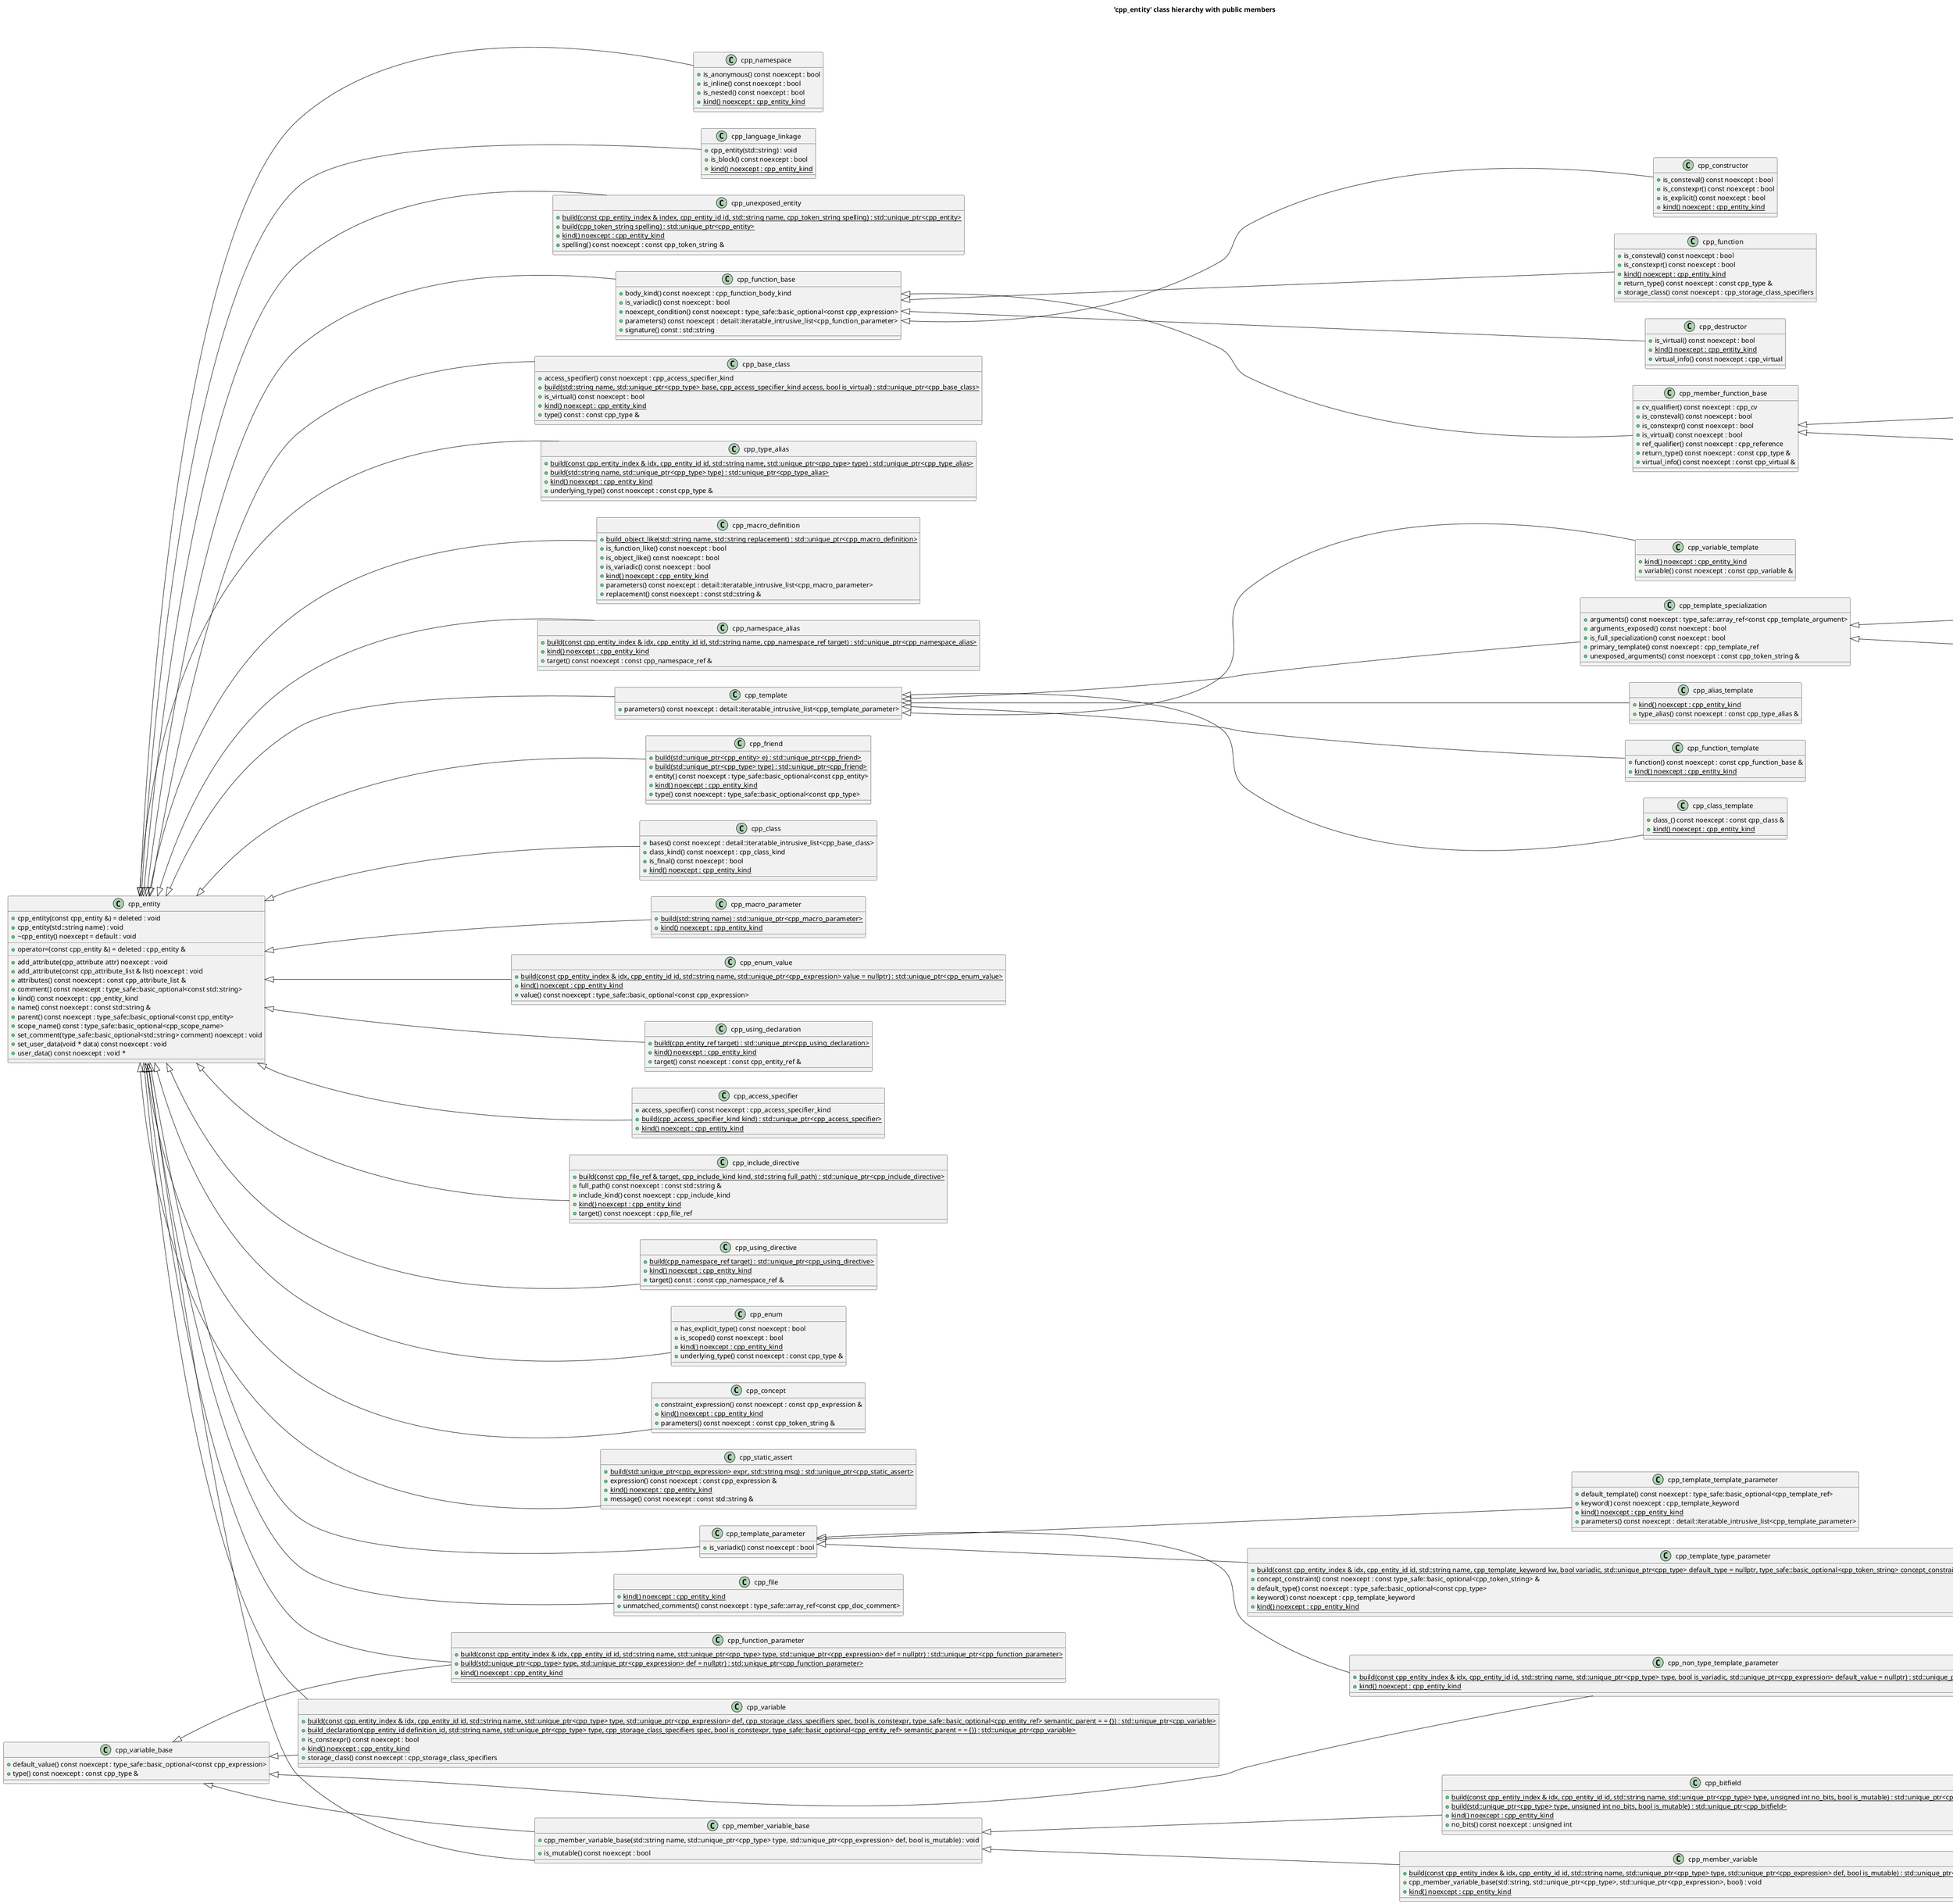 @startuml
title 'cpp_entity' class hierarchy with public members
left to right direction
class "cpp_template" as C_0000007122300671081288
class C_0000007122300671081288 [[https://github.com/foonathan/cppast/blob/f00df6675d87c6983033d270728c57a55cd3db22/include/cppast/cppast_fwd.hpp#L61{cpp_template}]] {
+parameters() const noexcept : detail::iteratable_intrusive_list<cpp_template_parameter> [[[https://github.com/foonathan/cppast/blob/f00df6675d87c6983033d270728c57a55cd3db22/include/cppast/cpp_template.hpp#L26{parameters}]]]
__
}
class "cpp_constructor" as C_0000093026110207222749
class C_0000093026110207222749 [[https://github.com/foonathan/cppast/blob/f00df6675d87c6983033d270728c57a55cd3db22/include/cppast/cppast_fwd.hpp#L24{cpp_constructor}]] {
+is_consteval() const noexcept : bool [[[https://github.com/foonathan/cppast/blob/f00df6675d87c6983033d270728c57a55cd3db22/include/cppast/cpp_member_function.hpp#L275{is_consteval}]]]
+is_constexpr() const noexcept : bool [[[https://github.com/foonathan/cppast/blob/f00df6675d87c6983033d270728c57a55cd3db22/include/cppast/cpp_member_function.hpp#L269{is_constexpr}]]]
+is_explicit() const noexcept : bool [[[https://github.com/foonathan/cppast/blob/f00df6675d87c6983033d270728c57a55cd3db22/include/cppast/cpp_member_function.hpp#L263{is_explicit}]]]
{static} +kind() noexcept : cpp_entity_kind [[[https://github.com/foonathan/cppast/blob/f00df6675d87c6983033d270728c57a55cd3db22/include/cppast/cpp_member_function.hpp#L235{kind}]]]
__
}
class "cpp_variable_base" as C_0000184600132526931259
class C_0000184600132526931259 [[https://github.com/foonathan/cppast/blob/f00df6675d87c6983033d270728c57a55cd3db22/include/cppast/cppast_fwd.hpp#L79{cpp_variable_base}]] {
+default_value() const noexcept : type_safe::basic_optional<const cpp_expression> [[[https://github.com/foonathan/cppast/blob/f00df6675d87c6983033d270728c57a55cd3db22/include/cppast/cpp_variable_base.hpp#L26{default_value}]]]
+type() const noexcept : const cpp_type & [[[https://github.com/foonathan/cppast/blob/f00df6675d87c6983033d270728c57a55cd3db22/include/cppast/cpp_variable_base.hpp#L20{type}]]]
__
}
class "cpp_member_function" as C_0000204784596342006018
class C_0000204784596342006018 [[https://github.com/foonathan/cppast/blob/f00df6675d87c6983033d270728c57a55cd3db22/include/cppast/cppast_fwd.hpp#L50{cpp_member_function}]] {
{static} +kind() noexcept : cpp_entity_kind [[[https://github.com/foonathan/cppast/blob/f00df6675d87c6983033d270728c57a55cd3db22/include/cppast/cpp_member_function.hpp#L172{kind}]]]
__
}
class "cpp_friend" as C_0000303046364398051951
class C_0000303046364398051951 [[https://github.com/foonathan/cppast/blob/f00df6675d87c6983033d270728c57a55cd3db22/include/cppast/cppast_fwd.hpp#L38{cpp_friend}]] {
{static} +build(std::unique_ptr<cpp_entity> e) : std::unique_ptr<cpp_friend> [[[https://github.com/foonathan/cppast/blob/f00df6675d87c6983033d270728c57a55cd3db22/include/cppast/cpp_friend.hpp#L27{build}]]]
{static} +build(std::unique_ptr<cpp_type> type) : std::unique_ptr<cpp_friend> [[[https://github.com/foonathan/cppast/blob/f00df6675d87c6983033d270728c57a55cd3db22/include/cppast/cpp_friend.hpp#L34{build}]]]
+entity() const noexcept : type_safe::basic_optional<const cpp_entity> [[[https://github.com/foonathan/cppast/blob/f00df6675d87c6983033d270728c57a55cd3db22/include/cppast/cpp_friend.hpp#L40{entity}]]]
{static} +kind() noexcept : cpp_entity_kind [[[https://github.com/foonathan/cppast/blob/f00df6675d87c6983033d270728c57a55cd3db22/include/cppast/cpp_friend.hpp#L22{kind}]]]
+type() const noexcept : type_safe::basic_optional<const cpp_type> [[[https://github.com/foonathan/cppast/blob/f00df6675d87c6983033d270728c57a55cd3db22/include/cppast/cpp_friend.hpp#L48{type}]]]
__
}
class "cpp_class_template" as C_0000354944277741654522
class C_0000354944277741654522 [[https://github.com/foonathan/cppast/blob/f00df6675d87c6983033d270728c57a55cd3db22/include/cppast/cppast_fwd.hpp#L21{cpp_class_template}]] {
+class_() const noexcept : const cpp_class & [[[https://github.com/foonathan/cppast/blob/f00df6675d87c6983033d270728c57a55cd3db22/include/cppast/cpp_class_template.hpp#L26{class_}]]]
{static} +kind() noexcept : cpp_entity_kind [[[https://github.com/foonathan/cppast/blob/f00df6675d87c6983033d270728c57a55cd3db22/include/cppast/cpp_class_template.hpp#L16{kind}]]]
__
}
class "cpp_class" as C_0000405957729531335243
class C_0000405957729531335243 [[https://github.com/foonathan/cppast/blob/f00df6675d87c6983033d270728c57a55cd3db22/include/cppast/cppast_fwd.hpp#L20{cpp_class}]] {
+bases() const noexcept : detail::iteratable_intrusive_list<cpp_base_class> [[[https://github.com/foonathan/cppast/blob/f00df6675d87c6983033d270728c57a55cd3db22/include/cppast/cpp_class.hpp#L210{bases}]]]
+class_kind() const noexcept : cpp_class_kind [[[https://github.com/foonathan/cppast/blob/f00df6675d87c6983033d270728c57a55cd3db22/include/cppast/cpp_class.hpp#L198{class_kind}]]]
+is_final() const noexcept : bool [[[https://github.com/foonathan/cppast/blob/f00df6675d87c6983033d270728c57a55cd3db22/include/cppast/cpp_class.hpp#L204{is_final}]]]
{static} +kind() noexcept : cpp_entity_kind [[[https://github.com/foonathan/cppast/blob/f00df6675d87c6983033d270728c57a55cd3db22/include/cppast/cpp_class.hpp#L123{kind}]]]
__
}
class "cpp_macro_parameter" as C_0000481403470717148125
class C_0000481403470717148125 [[https://github.com/foonathan/cppast/blob/f00df6675d87c6983033d270728c57a55cd3db22/include/cppast/cppast_fwd.hpp#L49{cpp_macro_parameter}]] {
{static} +build(std::string name) : std::unique_ptr<cpp_macro_parameter> [[[https://github.com/foonathan/cppast/blob/f00df6675d87c6983033d270728c57a55cd3db22/include/cppast/cpp_preprocessor.hpp#L23{build}]]]
{static} +kind() noexcept : cpp_entity_kind [[[https://github.com/foonathan/cppast/blob/f00df6675d87c6983033d270728c57a55cd3db22/include/cppast/cpp_preprocessor.hpp#L18{kind}]]]
__
}
class "cpp_variable_template" as C_0000528839971184410995
class C_0000528839971184410995 [[https://github.com/foonathan/cppast/blob/f00df6675d87c6983033d270728c57a55cd3db22/include/cppast/cppast_fwd.hpp#L80{cpp_variable_template}]] {
{static} +kind() noexcept : cpp_entity_kind [[[https://github.com/foonathan/cppast/blob/f00df6675d87c6983033d270728c57a55cd3db22/include/cppast/cpp_variable_template.hpp#L16{kind}]]]
+variable() const noexcept : const cpp_variable & [[[https://github.com/foonathan/cppast/blob/f00df6675d87c6983033d270728c57a55cd3db22/include/cppast/cpp_variable_template.hpp#L26{variable}]]]
__
}
class "cpp_template_specialization" as C_0000529201356065019777
class C_0000529201356065019777 [[https://github.com/foonathan/cppast/blob/f00df6675d87c6983033d270728c57a55cd3db22/include/cppast/cppast_fwd.hpp#L66{cpp_template_specialization}]] {
+arguments() const noexcept : type_safe::array_ref<const cpp_template_argument> [[[https://github.com/foonathan/cppast/blob/f00df6675d87c6983033d270728c57a55cd3db22/include/cppast/cpp_template.hpp#L196{arguments}]]]
+arguments_exposed() const noexcept : bool [[[https://github.com/foonathan/cppast/blob/f00df6675d87c6983033d270728c57a55cd3db22/include/cppast/cpp_template.hpp#L187{arguments_exposed}]]]
+is_full_specialization() const noexcept : bool [[[https://github.com/foonathan/cppast/blob/f00df6675d87c6983033d270728c57a55cd3db22/include/cppast/cpp_template.hpp#L212{is_full_specialization}]]]
+primary_template() const noexcept : cpp_template_ref [[[https://github.com/foonathan/cppast/blob/f00df6675d87c6983033d270728c57a55cd3db22/include/cppast/cpp_template.hpp#L181{primary_template}]]]
+unexposed_arguments() const noexcept : const cpp_token_string & [[[https://github.com/foonathan/cppast/blob/f00df6675d87c6983033d270728c57a55cd3db22/include/cppast/cpp_template.hpp#L206{unexposed_arguments}]]]
__
}
class "cpp_enum_value" as C_0000569714057132864504
class C_0000569714057132864504 [[https://github.com/foonathan/cppast/blob/f00df6675d87c6983033d270728c57a55cd3db22/include/cppast/cppast_fwd.hpp#L34{cpp_enum_value}]] {
{static} +build(const cpp_entity_index & idx, cpp_entity_id id, std::string name, std::unique_ptr<cpp_expression> value = nullptr) : std::unique_ptr<cpp_enum_value> [[[https://github.com/foonathan/cppast/blob/f00df6675d87c6983033d270728c57a55cd3db22/include/cppast/cpp_enum.hpp#L28{build}]]]
{static} +kind() noexcept : cpp_entity_kind [[[https://github.com/foonathan/cppast/blob/f00df6675d87c6983033d270728c57a55cd3db22/include/cppast/cpp_enum.hpp#L24{kind}]]]
+value() const noexcept : type_safe::basic_optional<const cpp_expression> [[[https://github.com/foonathan/cppast/blob/f00df6675d87c6983033d270728c57a55cd3db22/include/cppast/cpp_enum.hpp#L34{value}]]]
__
}
class "cpp_using_declaration" as C_0000609158070514656735
class C_0000609158070514656735 [[https://github.com/foonathan/cppast/blob/f00df6675d87c6983033d270728c57a55cd3db22/include/cppast/cppast_fwd.hpp#L76{cpp_using_declaration}]] {
{static} +build(cpp_entity_ref target) : std::unique_ptr<cpp_using_declaration> [[[https://github.com/foonathan/cppast/blob/f00df6675d87c6983033d270728c57a55cd3db22/include/cppast/cpp_namespace.hpp#L172{build}]]]
{static} +kind() noexcept : cpp_entity_kind [[[https://github.com/foonathan/cppast/blob/f00df6675d87c6983033d270728c57a55cd3db22/include/cppast/cpp_namespace.hpp#L167{kind}]]]
+target() const noexcept : const cpp_entity_ref & [[[https://github.com/foonathan/cppast/blob/f00df6675d87c6983033d270728c57a55cd3db22/include/cppast/cpp_namespace.hpp#L179{target}]]]
__
}
class "cpp_access_specifier" as C_0000706843607037461153
class C_0000706843607037461153 [[https://github.com/foonathan/cppast/blob/f00df6675d87c6983033d270728c57a55cd3db22/include/cppast/cppast_fwd.hpp#L12{cpp_access_specifier}]] {
+access_specifier() const noexcept : cpp_access_specifier_kind [[[https://github.com/foonathan/cppast/blob/f00df6675d87c6983033d270728c57a55cd3db22/include/cppast/cpp_class.hpp#L51{access_specifier}]]]
{static} +build(cpp_access_specifier_kind kind) : std::unique_ptr<cpp_access_specifier> [[[https://github.com/foonathan/cppast/blob/f00df6675d87c6983033d270728c57a55cd3db22/include/cppast/cpp_class.hpp#L45{build}]]]
{static} +kind() noexcept : cpp_entity_kind [[[https://github.com/foonathan/cppast/blob/f00df6675d87c6983033d270728c57a55cd3db22/include/cppast/cpp_class.hpp#L40{kind}]]]
__
}
class "cpp_include_directive" as C_0000710886303767961620
class C_0000710886303767961620 [[https://github.com/foonathan/cppast/blob/f00df6675d87c6983033d270728c57a55cd3db22/include/cppast/cppast_fwd.hpp#L45{cpp_include_directive}]] {
{static} +build(const cpp_file_ref & target, cpp_include_kind kind, std::string full_path) : std::unique_ptr<cpp_include_directive> [[[https://github.com/foonathan/cppast/blob/f00df6675d87c6983033d270728c57a55cd3db22/include/cppast/cpp_preprocessor.hpp#L162{build}]]]
+full_path() const noexcept : const std::string & [[[https://github.com/foonathan/cppast/blob/f00df6675d87c6983033d270728c57a55cd3db22/include/cppast/cpp_preprocessor.hpp#L183{full_path}]]]
+include_kind() const noexcept : cpp_include_kind [[[https://github.com/foonathan/cppast/blob/f00df6675d87c6983033d270728c57a55cd3db22/include/cppast/cpp_preprocessor.hpp#L177{include_kind}]]]
{static} +kind() noexcept : cpp_entity_kind [[[https://github.com/foonathan/cppast/blob/f00df6675d87c6983033d270728c57a55cd3db22/include/cppast/cpp_preprocessor.hpp#L157{kind}]]]
+target() const noexcept : cpp_file_ref [[[https://github.com/foonathan/cppast/blob/f00df6675d87c6983033d270728c57a55cd3db22/include/cppast/cpp_preprocessor.hpp#L171{target}]]]
__
}
class "cpp_template_template_parameter" as C_0000753898560016921202
class C_0000753898560016921202 [[https://github.com/foonathan/cppast/blob/f00df6675d87c6983033d270728c57a55cd3db22/include/cppast/cppast_fwd.hpp#L67{cpp_template_template_parameter}]] {
+default_template() const noexcept : type_safe::basic_optional<cpp_template_ref> [[[https://github.com/foonathan/cppast/blob/f00df6675d87c6983033d270728c57a55cd3db22/include/cppast/cpp_template_parameter.hpp#L234{default_template}]]]
+keyword() const noexcept : cpp_template_keyword [[[https://github.com/foonathan/cppast/blob/f00df6675d87c6983033d270728c57a55cd3db22/include/cppast/cpp_template_parameter.hpp#L228{keyword}]]]
{static} +kind() noexcept : cpp_entity_kind [[[https://github.com/foonathan/cppast/blob/f00df6675d87c6983033d270728c57a55cd3db22/include/cppast/cpp_template_parameter.hpp#L176{kind}]]]
+parameters() const noexcept : detail::iteratable_intrusive_list<cpp_template_parameter> [[[https://github.com/foonathan/cppast/blob/f00df6675d87c6983033d270728c57a55cd3db22/include/cppast/cpp_template_parameter.hpp#L222{parameters}]]]
__
}
class "cpp_using_directive" as C_0000884493087412892762
class C_0000884493087412892762 [[https://github.com/foonathan/cppast/blob/f00df6675d87c6983033d270728c57a55cd3db22/include/cppast/cppast_fwd.hpp#L77{cpp_using_directive}]] {
{static} +build(cpp_namespace_ref target) : std::unique_ptr<cpp_using_directive> [[[https://github.com/foonathan/cppast/blob/f00df6675d87c6983033d270728c57a55cd3db22/include/cppast/cpp_namespace.hpp#L141{build}]]]
{static} +kind() noexcept : cpp_entity_kind [[[https://github.com/foonathan/cppast/blob/f00df6675d87c6983033d270728c57a55cd3db22/include/cppast/cpp_namespace.hpp#L136{kind}]]]
+target() const : const cpp_namespace_ref & [[[https://github.com/foonathan/cppast/blob/f00df6675d87c6983033d270728c57a55cd3db22/include/cppast/cpp_namespace.hpp#L147{target}]]]
__
}
class "cpp_enum" as C_0000914084519342392608
class C_0000914084519342392608 [[https://github.com/foonathan/cppast/blob/f00df6675d87c6983033d270728c57a55cd3db22/include/cppast/cppast_fwd.hpp#L33{cpp_enum}]] {
+has_explicit_type() const noexcept : bool [[[https://github.com/foonathan/cppast/blob/f00df6675d87c6983033d270728c57a55cd3db22/include/cppast/cpp_enum.hpp#L114{has_explicit_type}]]]
+is_scoped() const noexcept : bool [[[https://github.com/foonathan/cppast/blob/f00df6675d87c6983033d270728c57a55cd3db22/include/cppast/cpp_enum.hpp#L120{is_scoped}]]]
{static} +kind() noexcept : cpp_entity_kind [[[https://github.com/foonathan/cppast/blob/f00df6675d87c6983033d270728c57a55cd3db22/include/cppast/cpp_enum.hpp#L58{kind}]]]
+underlying_type() const noexcept : const cpp_type & [[[https://github.com/foonathan/cppast/blob/f00df6675d87c6983033d270728c57a55cd3db22/include/cppast/cpp_enum.hpp#L108{underlying_type}]]]
__
}
class "cpp_alias_template" as C_0000949738581869538757
class C_0000949738581869538757 [[https://github.com/foonathan/cppast/blob/f00df6675d87c6983033d270728c57a55cd3db22/include/cppast/cppast_fwd.hpp#L13{cpp_alias_template}]] {
{static} +kind() noexcept : cpp_entity_kind [[[https://github.com/foonathan/cppast/blob/f00df6675d87c6983033d270728c57a55cd3db22/include/cppast/cpp_alias_template.hpp#L16{kind}]]]
+type_alias() const noexcept : const cpp_type_alias & [[[https://github.com/foonathan/cppast/blob/f00df6675d87c6983033d270728c57a55cd3db22/include/cppast/cpp_alias_template.hpp#L26{type_alias}]]]
__
}
class "cpp_concept" as C_0001015000934507811109
class C_0001015000934507811109 [[https://github.com/foonathan/cppast/blob/f00df6675d87c6983033d270728c57a55cd3db22/include/cppast/cppast_fwd.hpp#L23{cpp_concept}]] {
+constraint_expression() const noexcept : const cpp_expression & [[[https://github.com/foonathan/cppast/blob/f00df6675d87c6983033d270728c57a55cd3db22/include/cppast/cpp_concept.hpp#L29{constraint_expression}]]]
{static} +kind() noexcept : cpp_entity_kind [[[https://github.com/foonathan/cppast/blob/f00df6675d87c6983033d270728c57a55cd3db22/include/cppast/cpp_concept.hpp#L20{kind}]]]
+parameters() const noexcept : const cpp_token_string & [[[https://github.com/foonathan/cppast/blob/f00df6675d87c6983033d270728c57a55cd3db22/include/cppast/cpp_concept.hpp#L23{parameters}]]]
__
}
class "cpp_function" as C_0001029800296375209800
class C_0001029800296375209800 [[https://github.com/foonathan/cppast/blob/f00df6675d87c6983033d270728c57a55cd3db22/include/cppast/cppast_fwd.hpp#L39{cpp_function}]] {
+is_consteval() const noexcept : bool [[[https://github.com/foonathan/cppast/blob/f00df6675d87c6983033d270728c57a55cd3db22/include/cppast/cpp_function.hpp#L257{is_consteval}]]]
+is_constexpr() const noexcept : bool [[[https://github.com/foonathan/cppast/blob/f00df6675d87c6983033d270728c57a55cd3db22/include/cppast/cpp_function.hpp#L251{is_constexpr}]]]
{static} +kind() noexcept : cpp_entity_kind [[[https://github.com/foonathan/cppast/blob/f00df6675d87c6983033d270728c57a55cd3db22/include/cppast/cpp_function.hpp#L204{kind}]]]
+return_type() const noexcept : const cpp_type & [[[https://github.com/foonathan/cppast/blob/f00df6675d87c6983033d270728c57a55cd3db22/include/cppast/cpp_function.hpp#L237{return_type}]]]
+storage_class() const noexcept : cpp_storage_class_specifiers [[[https://github.com/foonathan/cppast/blob/f00df6675d87c6983033d270728c57a55cd3db22/include/cppast/cpp_function.hpp#L245{storage_class}]]]
__
}
class "cpp_static_assert" as C_0001035636844572508781
class C_0001035636844572508781 [[https://github.com/foonathan/cppast/blob/f00df6675d87c6983033d270728c57a55cd3db22/include/cppast/cppast_fwd.hpp#L60{cpp_static_assert}]] {
{static} +build(std::unique_ptr<cpp_expression> expr, std::string msg) : std::unique_ptr<cpp_static_assert> [[[https://github.com/foonathan/cppast/blob/f00df6675d87c6983033d270728c57a55cd3db22/include/cppast/cpp_static_assert.hpp#L19{build}]]]
+expression() const noexcept : const cpp_expression & [[[https://github.com/foonathan/cppast/blob/f00df6675d87c6983033d270728c57a55cd3db22/include/cppast/cpp_static_assert.hpp#L27{expression}]]]
{static} +kind() noexcept : cpp_entity_kind [[[https://github.com/foonathan/cppast/blob/f00df6675d87c6983033d270728c57a55cd3db22/include/cppast/cpp_static_assert.hpp#L15{kind}]]]
+message() const noexcept : const std::string & [[[https://github.com/foonathan/cppast/blob/f00df6675d87c6983033d270728c57a55cd3db22/include/cppast/cpp_static_assert.hpp#L33{message}]]]
__
}
class "cpp_bitfield" as C_0001142080746427367264
class C_0001142080746427367264 [[https://github.com/foonathan/cppast/blob/f00df6675d87c6983033d270728c57a55cd3db22/include/cppast/cppast_fwd.hpp#L18{cpp_bitfield}]] {
{static} +build(const cpp_entity_index & idx, cpp_entity_id id, std::string name, std::unique_ptr<cpp_type> type, unsigned int no_bits, bool is_mutable) : std::unique_ptr<cpp_bitfield> [[[https://github.com/foonathan/cppast/blob/f00df6675d87c6983033d270728c57a55cd3db22/include/cppast/cpp_member_variable.hpp#L60{build}]]]
{static} +build(std::unique_ptr<cpp_type> type, unsigned int no_bits, bool is_mutable) : std::unique_ptr<cpp_bitfield> [[[https://github.com/foonathan/cppast/blob/f00df6675d87c6983033d270728c57a55cd3db22/include/cppast/cpp_member_variable.hpp#L66{build}]]]
{static} +kind() noexcept : cpp_entity_kind [[[https://github.com/foonathan/cppast/blob/f00df6675d87c6983033d270728c57a55cd3db22/include/cppast/cpp_member_variable.hpp#L56{kind}]]]
+no_bits() const noexcept : unsigned int [[[https://github.com/foonathan/cppast/blob/f00df6675d87c6983033d270728c57a55cd3db22/include/cppast/cpp_member_variable.hpp#L70{no_bits}]]]
__
}
class "cpp_template_parameter" as C_0001158442798649543268
class C_0001158442798649543268 [[https://github.com/foonathan/cppast/blob/f00df6675d87c6983033d270728c57a55cd3db22/include/cppast/cppast_fwd.hpp#L64{cpp_template_parameter}]] {
+is_variadic() const noexcept : bool [[[https://github.com/foonathan/cppast/blob/f00df6675d87c6983033d270728c57a55cd3db22/include/cppast/cpp_template_parameter.hpp#L21{is_variadic}]]]
__
}
class "cpp_function_base" as C_0001223070325447825853
class C_0001223070325447825853 [[https://github.com/foonathan/cppast/blob/f00df6675d87c6983033d270728c57a55cd3db22/include/cppast/cppast_fwd.hpp#L40{cpp_function_base}]] {
+body_kind() const noexcept : cpp_function_body_kind [[[https://github.com/foonathan/cppast/blob/f00df6675d87c6983033d270728c57a55cd3db22/include/cppast/cpp_function.hpp#L80{body_kind}]]]
+is_variadic() const noexcept : bool [[[https://github.com/foonathan/cppast/blob/f00df6675d87c6983033d270728c57a55cd3db22/include/cppast/cpp_function.hpp#L95{is_variadic}]]]
+noexcept_condition() const noexcept : type_safe::basic_optional<const cpp_expression> [[[https://github.com/foonathan/cppast/blob/f00df6675d87c6983033d270728c57a55cd3db22/include/cppast/cpp_function.hpp#L89{noexcept_condition}]]]
+parameters() const noexcept : detail::iteratable_intrusive_list<cpp_function_parameter> [[[https://github.com/foonathan/cppast/blob/f00df6675d87c6983033d270728c57a55cd3db22/include/cppast/cpp_function.hpp#L73{parameters}]]]
+signature() const : std::string [[[https://github.com/foonathan/cppast/blob/f00df6675d87c6983033d270728c57a55cd3db22/include/cppast/cpp_function.hpp#L103{signature}]]]
__
}
class "cpp_file" as C_0001248593507051490272
class C_0001248593507051490272 [[https://github.com/foonathan/cppast/blob/f00df6675d87c6983033d270728c57a55cd3db22/include/cppast/cppast_fwd.hpp#L36{cpp_file}]] {
{static} +kind() noexcept : cpp_entity_kind [[[https://github.com/foonathan/cppast/blob/f00df6675d87c6983033d270728c57a55cd3db22/include/cppast/cpp_file.hpp#L30{kind}]]]
+unmatched_comments() const noexcept : type_safe::array_ref<const cpp_doc_comment> [[[https://github.com/foonathan/cppast/blob/f00df6675d87c6983033d270728c57a55cd3db22/include/cppast/cpp_file.hpp#L71{unmatched_comments}]]]
__
}
class "cpp_member_variable_base" as C_0001290905484738066347
class C_0001290905484738066347 [[https://github.com/foonathan/cppast/blob/f00df6675d87c6983033d270728c57a55cd3db22/include/cppast/cppast_fwd.hpp#L54{cpp_member_variable_base}]] {
+cpp_member_variable_base(std::string name, std::unique_ptr<cpp_type> type, std::unique_ptr<cpp_expression> def, bool is_mutable) : void [[[https://github.com/foonathan/cppast/blob/f00df6675d87c6983033d270728c57a55cd3db22/include/cppast/cpp_member_variable.hpp#L22{cpp_member_variable_base}]]]
..
+is_mutable() const noexcept : bool [[[https://github.com/foonathan/cppast/blob/f00df6675d87c6983033d270728c57a55cd3db22/include/cppast/cpp_member_variable.hpp#L17{is_mutable}]]]
__
}
class "cpp_namespace" as C_0001318630691633731356
class C_0001318630691633731356 [[https://github.com/foonathan/cppast/blob/f00df6675d87c6983033d270728c57a55cd3db22/include/cppast/cppast_fwd.hpp#L55{cpp_namespace}]] {
+is_anonymous() const noexcept : bool [[[https://github.com/foonathan/cppast/blob/f00df6675d87c6983033d270728c57a55cd3db22/include/cppast/cpp_namespace.hpp#L68{is_anonymous}]]]
+is_inline() const noexcept : bool [[[https://github.com/foonathan/cppast/blob/f00df6675d87c6983033d270728c57a55cd3db22/include/cppast/cpp_namespace.hpp#L56{is_inline}]]]
+is_nested() const noexcept : bool [[[https://github.com/foonathan/cppast/blob/f00df6675d87c6983033d270728c57a55cd3db22/include/cppast/cpp_namespace.hpp#L62{is_nested}]]]
{static} +kind() noexcept : cpp_entity_kind [[[https://github.com/foonathan/cppast/blob/f00df6675d87c6983033d270728c57a55cd3db22/include/cppast/cpp_namespace.hpp#L19{kind}]]]
__
}
class "cpp_function_parameter" as C_0001352597003719961343
class C_0001352597003719961343 [[https://github.com/foonathan/cppast/blob/f00df6675d87c6983033d270728c57a55cd3db22/include/cppast/cppast_fwd.hpp#L41{cpp_function_parameter}]] {
{static} +build(const cpp_entity_index & idx, cpp_entity_id id, std::string name, std::unique_ptr<cpp_type> type, std::unique_ptr<cpp_expression> def = nullptr) : std::unique_ptr<cpp_function_parameter> [[[https://github.com/foonathan/cppast/blob/f00df6675d87c6983033d270728c57a55cd3db22/include/cppast/cpp_function.hpp#L22{build}]]]
{static} +build(std::unique_ptr<cpp_type> type, std::unique_ptr<cpp_expression> def = nullptr) : std::unique_ptr<cpp_function_parameter> [[[https://github.com/foonathan/cppast/blob/f00df6675d87c6983033d270728c57a55cd3db22/include/cppast/cpp_function.hpp#L30{build}]]]
{static} +kind() noexcept : cpp_entity_kind [[[https://github.com/foonathan/cppast/blob/f00df6675d87c6983033d270728c57a55cd3db22/include/cppast/cpp_function.hpp#L19{kind}]]]
__
}
class "cpp_language_linkage" as C_0001368865032388034918
class C_0001368865032388034918 [[https://github.com/foonathan/cppast/blob/f00df6675d87c6983033d270728c57a55cd3db22/include/cppast/cppast_fwd.hpp#L46{cpp_language_linkage}]] {
+cpp_entity(std::string) : void [[[https://github.com/foonathan/cppast/blob/f00df6675d87c6983033d270728c57a55cd3db22/include/cppast/cpp_language_linkage.hpp#L53{cpp_entity}]]]
+is_block() const noexcept : bool [[[https://github.com/foonathan/cppast/blob/f00df6675d87c6983033d270728c57a55cd3db22/include/cppast/cpp_language_linkage.hpp#L50{is_block}]]]
{static} +kind() noexcept : cpp_entity_kind [[[https://github.com/foonathan/cppast/blob/f00df6675d87c6983033d270728c57a55cd3db22/include/cppast/cpp_language_linkage.hpp#L17{kind}]]]
__
}
class "cpp_unexposed_entity" as C_0001449857709503654826
class C_0001449857709503654826 [[https://github.com/foonathan/cppast/blob/f00df6675d87c6983033d270728c57a55cd3db22/include/cppast/cppast_fwd.hpp#L72{cpp_unexposed_entity}]] {
{static} +build(const cpp_entity_index & index, cpp_entity_id id, std::string name, cpp_token_string spelling) : std::unique_ptr<cpp_entity> [[[https://github.com/foonathan/cppast/blob/f00df6675d87c6983033d270728c57a55cd3db22/include/cppast/cpp_entity.hpp#L194{build}]]]
{static} +build(cpp_token_string spelling) : std::unique_ptr<cpp_entity> [[[https://github.com/foonathan/cppast/blob/f00df6675d87c6983033d270728c57a55cd3db22/include/cppast/cpp_entity.hpp#L199{build}]]]
{static} +kind() noexcept : cpp_entity_kind [[[https://github.com/foonathan/cppast/blob/f00df6675d87c6983033d270728c57a55cd3db22/include/cppast/cpp_entity.hpp#L190{kind}]]]
+spelling() const noexcept : const cpp_token_string & [[[https://github.com/foonathan/cppast/blob/f00df6675d87c6983033d270728c57a55cd3db22/include/cppast/cpp_entity.hpp#L202{spelling}]]]
__
}
class "cpp_function_template" as C_0001450758198445278335
class C_0001450758198445278335 [[https://github.com/foonathan/cppast/blob/f00df6675d87c6983033d270728c57a55cd3db22/include/cppast/cppast_fwd.hpp#L42{cpp_function_template}]] {
+function() const noexcept : const cpp_function_base & [[[https://github.com/foonathan/cppast/blob/f00df6675d87c6983033d270728c57a55cd3db22/include/cppast/cpp_function_template.hpp#L26{function}]]]
{static} +kind() noexcept : cpp_entity_kind [[[https://github.com/foonathan/cppast/blob/f00df6675d87c6983033d270728c57a55cd3db22/include/cppast/cpp_function_template.hpp#L16{kind}]]]
__
}
class "cpp_non_type_template_parameter" as C_0001461284658212381765
class C_0001461284658212381765 [[https://github.com/foonathan/cppast/blob/f00df6675d87c6983033d270728c57a55cd3db22/include/cppast/cppast_fwd.hpp#L56{cpp_non_type_template_parameter}]] {
{static} +build(const cpp_entity_index & idx, cpp_entity_id id, std::string name, std::unique_ptr<cpp_type> type, bool is_variadic, std::unique_ptr<cpp_expression> default_value = nullptr) : std::unique_ptr<cpp_non_type_template_parameter> [[[https://github.com/foonathan/cppast/blob/f00df6675d87c6983033d270728c57a55cd3db22/include/cppast/cpp_template_parameter.hpp#L145{build}]]]
{static} +kind() noexcept : cpp_entity_kind [[[https://github.com/foonathan/cppast/blob/f00df6675d87c6983033d270728c57a55cd3db22/include/cppast/cpp_template_parameter.hpp#L141{kind}]]]
__
}
class "cpp_base_class" as C_0001513295345096619386
class C_0001513295345096619386 [[https://github.com/foonathan/cppast/blob/f00df6675d87c6983033d270728c57a55cd3db22/include/cppast/cppast_fwd.hpp#L17{cpp_base_class}]] {
+access_specifier() const noexcept : cpp_access_specifier_kind [[[https://github.com/foonathan/cppast/blob/f00df6675d87c6983033d270728c57a55cd3db22/include/cppast/cpp_class.hpp#L89{access_specifier}]]]
{static} +build(std::string name, std::unique_ptr<cpp_type> base, cpp_access_specifier_kind access, bool is_virtual) : std::unique_ptr<cpp_base_class> [[[https://github.com/foonathan/cppast/blob/f00df6675d87c6983033d270728c57a55cd3db22/include/cppast/cpp_class.hpp#L75{build}]]]
+is_virtual() const noexcept : bool [[[https://github.com/foonathan/cppast/blob/f00df6675d87c6983033d270728c57a55cd3db22/include/cppast/cpp_class.hpp#L95{is_virtual}]]]
{static} +kind() noexcept : cpp_entity_kind [[[https://github.com/foonathan/cppast/blob/f00df6675d87c6983033d270728c57a55cd3db22/include/cppast/cpp_class.hpp#L70{kind}]]]
+type() const : const cpp_type & [[[https://github.com/foonathan/cppast/blob/f00df6675d87c6983033d270728c57a55cd3db22/include/cppast/cpp_class.hpp#L83{type}]]]
__
}
class "cpp_destructor" as C_0001522207092676876515
class C_0001522207092676876515 [[https://github.com/foonathan/cppast/blob/f00df6675d87c6983033d270728c57a55cd3db22/include/cppast/cppast_fwd.hpp#L30{cpp_destructor}]] {
+is_virtual() const noexcept : bool [[[https://github.com/foonathan/cppast/blob/f00df6675d87c6983033d270728c57a55cd3db22/include/cppast/cpp_member_function.hpp#L318{is_virtual}]]]
{static} +kind() noexcept : cpp_entity_kind [[[https://github.com/foonathan/cppast/blob/f00df6675d87c6983033d270728c57a55cd3db22/include/cppast/cpp_member_function.hpp#L298{kind}]]]
+virtual_info() const noexcept : cpp_virtual [[[https://github.com/foonathan/cppast/blob/f00df6675d87c6983033d270728c57a55cd3db22/include/cppast/cpp_member_function.hpp#L324{virtual_info}]]]
__
}
class "cpp_type_alias" as C_0001652684387667767114
class C_0001652684387667767114 [[https://github.com/foonathan/cppast/blob/f00df6675d87c6983033d270728c57a55cd3db22/include/cppast/cppast_fwd.hpp#L71{cpp_type_alias}]] {
{static} +build(const cpp_entity_index & idx, cpp_entity_id id, std::string name, std::unique_ptr<cpp_type> type) : std::unique_ptr<cpp_type_alias> [[[https://github.com/foonathan/cppast/blob/f00df6675d87c6983033d270728c57a55cd3db22/include/cppast/cpp_type_alias.hpp#L20{build}]]]
{static} +build(std::string name, std::unique_ptr<cpp_type> type) : std::unique_ptr<cpp_type_alias> [[[https://github.com/foonathan/cppast/blob/f00df6675d87c6983033d270728c57a55cd3db22/include/cppast/cpp_type_alias.hpp#L25{build}]]]
{static} +kind() noexcept : cpp_entity_kind [[[https://github.com/foonathan/cppast/blob/f00df6675d87c6983033d270728c57a55cd3db22/include/cppast/cpp_type_alias.hpp#L17{kind}]]]
+underlying_type() const noexcept : const cpp_type & [[[https://github.com/foonathan/cppast/blob/f00df6675d87c6983033d270728c57a55cd3db22/include/cppast/cpp_type_alias.hpp#L28{underlying_type}]]]
__
}
class "cpp_macro_definition" as C_0001660861710076468858
class C_0001660861710076468858 [[https://github.com/foonathan/cppast/blob/f00df6675d87c6983033d270728c57a55cd3db22/include/cppast/cppast_fwd.hpp#L48{cpp_macro_definition}]] {
{static} +build_object_like(std::string name, std::string replacement) : std::unique_ptr<cpp_macro_definition> [[[https://github.com/foonathan/cppast/blob/f00df6675d87c6983033d270728c57a55cd3db22/include/cppast/cpp_preprocessor.hpp#L43{build_object_like}]]]
+is_function_like() const noexcept : bool [[[https://github.com/foonathan/cppast/blob/f00df6675d87c6983033d270728c57a55cd3db22/include/cppast/cpp_preprocessor.hpp#L110{is_function_like}]]]
+is_object_like() const noexcept : bool [[[https://github.com/foonathan/cppast/blob/f00df6675d87c6983033d270728c57a55cd3db22/include/cppast/cpp_preprocessor.hpp#L104{is_object_like}]]]
+is_variadic() const noexcept : bool [[[https://github.com/foonathan/cppast/blob/f00df6675d87c6983033d270728c57a55cd3db22/include/cppast/cpp_preprocessor.hpp#L116{is_variadic}]]]
{static} +kind() noexcept : cpp_entity_kind [[[https://github.com/foonathan/cppast/blob/f00df6675d87c6983033d270728c57a55cd3db22/include/cppast/cpp_preprocessor.hpp#L38{kind}]]]
+parameters() const noexcept : detail::iteratable_intrusive_list<cpp_macro_parameter> [[[https://github.com/foonathan/cppast/blob/f00df6675d87c6983033d270728c57a55cd3db22/include/cppast/cpp_preprocessor.hpp#L123{parameters}]]]
+replacement() const noexcept : const std::string & [[[https://github.com/foonathan/cppast/blob/f00df6675d87c6983033d270728c57a55cd3db22/include/cppast/cpp_preprocessor.hpp#L98{replacement}]]]
__
}
class "cpp_template_type_parameter" as C_0001672854013158225149
class C_0001672854013158225149 [[https://github.com/foonathan/cppast/blob/f00df6675d87c6983033d270728c57a55cd3db22/include/cppast/cppast_fwd.hpp#L68{cpp_template_type_parameter}]] {
{static} +build(const cpp_entity_index & idx, cpp_entity_id id, std::string name, cpp_template_keyword kw, bool variadic, std::unique_ptr<cpp_type> default_type = nullptr, type_safe::basic_optional<cpp_token_string> concept_constraint = type_safe::nullopt) : std::unique_ptr<cpp_template_type_parameter> [[[https://github.com/foonathan/cppast/blob/f00df6675d87c6983033d270728c57a55cd3db22/include/cppast/cpp_template_parameter.hpp#L54{build}]]]
+concept_constraint() const noexcept : const type_safe::basic_optional<cpp_token_string> & [[[https://github.com/foonathan/cppast/blob/f00df6675d87c6983033d270728c57a55cd3db22/include/cppast/cpp_template_parameter.hpp#L71{concept_constraint}]]]
+default_type() const noexcept : type_safe::basic_optional<const cpp_type> [[[https://github.com/foonathan/cppast/blob/f00df6675d87c6983033d270728c57a55cd3db22/include/cppast/cpp_template_parameter.hpp#L60{default_type}]]]
+keyword() const noexcept : cpp_template_keyword [[[https://github.com/foonathan/cppast/blob/f00df6675d87c6983033d270728c57a55cd3db22/include/cppast/cpp_template_parameter.hpp#L66{keyword}]]]
{static} +kind() noexcept : cpp_entity_kind [[[https://github.com/foonathan/cppast/blob/f00df6675d87c6983033d270728c57a55cd3db22/include/cppast/cpp_template_parameter.hpp#L50{kind}]]]
__
}
class "cpp_variable" as C_0001714681292788161746
class C_0001714681292788161746 [[https://github.com/foonathan/cppast/blob/f00df6675d87c6983033d270728c57a55cd3db22/include/cppast/cppast_fwd.hpp#L78{cpp_variable}]] {
{static} +build(const cpp_entity_index & idx, cpp_entity_id id, std::string name, std::unique_ptr<cpp_type> type, std::unique_ptr<cpp_expression> def, cpp_storage_class_specifiers spec, bool is_constexpr, type_safe::basic_optional<cpp_entity_ref> semantic_parent = = {}) : std::unique_ptr<cpp_variable> [[[https://github.com/foonathan/cppast/blob/f00df6675d87c6983033d270728c57a55cd3db22/include/cppast/cpp_variable.hpp#L27{build}]]]
{static} +build_declaration(cpp_entity_id definition_id, std::string name, std::unique_ptr<cpp_type> type, cpp_storage_class_specifiers spec, bool is_constexpr, type_safe::basic_optional<cpp_entity_ref> semantic_parent = = {}) : std::unique_ptr<cpp_variable> [[[https://github.com/foonathan/cppast/blob/f00df6675d87c6983033d270728c57a55cd3db22/include/cppast/cpp_variable.hpp#L36{build_declaration}]]]
+is_constexpr() const noexcept : bool [[[https://github.com/foonathan/cppast/blob/f00df6675d87c6983033d270728c57a55cd3db22/include/cppast/cpp_variable.hpp#L48{is_constexpr}]]]
{static} +kind() noexcept : cpp_entity_kind [[[https://github.com/foonathan/cppast/blob/f00df6675d87c6983033d270728c57a55cd3db22/include/cppast/cpp_variable.hpp#L23{kind}]]]
+storage_class() const noexcept : cpp_storage_class_specifiers [[[https://github.com/foonathan/cppast/blob/f00df6675d87c6983033d270728c57a55cd3db22/include/cppast/cpp_variable.hpp#L42{storage_class}]]]
__
}
class "cpp_conversion_op" as C_0001746973142219232442
class C_0001746973142219232442 [[https://github.com/foonathan/cppast/blob/f00df6675d87c6983033d270728c57a55cd3db22/include/cppast/cppast_fwd.hpp#L25{cpp_conversion_op}]] {
+is_explicit() const noexcept : bool [[[https://github.com/foonathan/cppast/blob/f00df6675d87c6983033d270728c57a55cd3db22/include/cppast/cpp_member_function.hpp#L214{is_explicit}]]]
{static} +kind() noexcept : cpp_entity_kind [[[https://github.com/foonathan/cppast/blob/f00df6675d87c6983033d270728c57a55cd3db22/include/cppast/cpp_member_function.hpp#L194{kind}]]]
__
}
class "cpp_class_template_specialization" as C_0001762684826194706908
class C_0001762684826194706908 [[https://github.com/foonathan/cppast/blob/f00df6675d87c6983033d270728c57a55cd3db22/include/cppast/cppast_fwd.hpp#L22{cpp_class_template_specialization}]] {
+class_() const noexcept : const cpp_class & [[[https://github.com/foonathan/cppast/blob/f00df6675d87c6983033d270728c57a55cd3db22/include/cppast/cpp_class_template.hpp#L55{class_}]]]
{static} +kind() noexcept : cpp_entity_kind [[[https://github.com/foonathan/cppast/blob/f00df6675d87c6983033d270728c57a55cd3db22/include/cppast/cpp_class_template.hpp#L45{kind}]]]
__
}
class "cpp_member_function_base" as C_0001783488486496950492
class C_0001783488486496950492 [[https://github.com/foonathan/cppast/blob/f00df6675d87c6983033d270728c57a55cd3db22/include/cppast/cppast_fwd.hpp#L51{cpp_member_function_base}]] {
+cv_qualifier() const noexcept : cpp_cv [[[https://github.com/foonathan/cppast/blob/f00df6675d87c6983033d270728c57a55cd3db22/include/cppast/cpp_member_function.hpp#L85{cv_qualifier}]]]
+is_consteval() const noexcept : bool [[[https://github.com/foonathan/cppast/blob/f00df6675d87c6983033d270728c57a55cd3db22/include/cppast/cpp_member_function.hpp#L103{is_consteval}]]]
+is_constexpr() const noexcept : bool [[[https://github.com/foonathan/cppast/blob/f00df6675d87c6983033d270728c57a55cd3db22/include/cppast/cpp_member_function.hpp#L97{is_constexpr}]]]
+is_virtual() const noexcept : bool [[[https://github.com/foonathan/cppast/blob/f00df6675d87c6983033d270728c57a55cd3db22/include/cppast/cpp_member_function.hpp#L73{is_virtual}]]]
+ref_qualifier() const noexcept : cpp_reference [[[https://github.com/foonathan/cppast/blob/f00df6675d87c6983033d270728c57a55cd3db22/include/cppast/cpp_member_function.hpp#L91{ref_qualifier}]]]
+return_type() const noexcept : const cpp_type & [[[https://github.com/foonathan/cppast/blob/f00df6675d87c6983033d270728c57a55cd3db22/include/cppast/cpp_member_function.hpp#L67{return_type}]]]
+virtual_info() const noexcept : const cpp_virtual & [[[https://github.com/foonathan/cppast/blob/f00df6675d87c6983033d270728c57a55cd3db22/include/cppast/cpp_member_function.hpp#L79{virtual_info}]]]
__
}
class "cpp_entity" as C_0001854695372332280903
class C_0001854695372332280903 [[https://github.com/foonathan/cppast/blob/f00df6675d87c6983033d270728c57a55cd3db22/include/cppast/cppast_fwd.hpp#L31{cpp_entity}]] {
+cpp_entity(const cpp_entity &) = deleted : void [[[https://github.com/foonathan/cppast/blob/f00df6675d87c6983033d270728c57a55cd3db22/include/cppast/cpp_entity.hpp#L50{cpp_entity}]]]
+cpp_entity(std::string name) : void [[[https://github.com/foonathan/cppast/blob/f00df6675d87c6983033d270728c57a55cd3db22/include/cppast/cpp_entity.hpp#L155{cpp_entity}]]]
+~cpp_entity() noexcept = default : void [[[https://github.com/foonathan/cppast/blob/f00df6675d87c6983033d270728c57a55cd3db22/include/cppast/cpp_entity.hpp#L53{~cpp_entity}]]]
..
+operator=(const cpp_entity &) = deleted : cpp_entity & [[[https://github.com/foonathan/cppast/blob/f00df6675d87c6983033d270728c57a55cd3db22/include/cppast/cpp_entity.hpp#L51{operator=}]]]
..
+add_attribute(cpp_attribute attr) noexcept : void [[[https://github.com/foonathan/cppast/blob/f00df6675d87c6983033d270728c57a55cd3db22/include/cppast/cpp_entity.hpp#L125{add_attribute}]]]
+add_attribute(const cpp_attribute_list & list) noexcept : void [[[https://github.com/foonathan/cppast/blob/f00df6675d87c6983033d270728c57a55cd3db22/include/cppast/cpp_entity.hpp#L131{add_attribute}]]]
+attributes() const noexcept : const cpp_attribute_list & [[[https://github.com/foonathan/cppast/blob/f00df6675d87c6983033d270728c57a55cd3db22/include/cppast/cpp_entity.hpp#L119{attributes}]]]
+comment() const noexcept : type_safe::basic_optional<const std::string> [[[https://github.com/foonathan/cppast/blob/f00df6675d87c6983033d270728c57a55cd3db22/include/cppast/cpp_entity.hpp#L106{comment}]]]
+kind() const noexcept : cpp_entity_kind [[[https://github.com/foonathan/cppast/blob/f00df6675d87c6983033d270728c57a55cd3db22/include/cppast/cpp_entity.hpp#L56{kind}]]]
+name() const noexcept : const std::string & [[[https://github.com/foonathan/cppast/blob/f00df6675d87c6983033d270728c57a55cd3db22/include/cppast/cpp_entity.hpp#L63{name}]]]
+parent() const noexcept : type_safe::basic_optional<const cpp_entity> [[[https://github.com/foonathan/cppast/blob/f00df6675d87c6983033d270728c57a55cd3db22/include/cppast/cpp_entity.hpp#L76{parent}]]]
+scope_name() const : type_safe::basic_optional<cpp_scope_name> [[[https://github.com/foonathan/cppast/blob/f00df6675d87c6983033d270728c57a55cd3db22/include/cppast/cpp_entity.hpp#L70{scope_name}]]]
+set_comment(type_safe::basic_optional<std::string> comment) noexcept : void [[[https://github.com/foonathan/cppast/blob/f00df6675d87c6983033d270728c57a55cd3db22/include/cppast/cpp_entity.hpp#L113{set_comment}]]]
+set_user_data(void * data) const noexcept : void [[[https://github.com/foonathan/cppast/blob/f00df6675d87c6983033d270728c57a55cd3db22/include/cppast/cpp_entity.hpp#L149{set_user_data}]]]
+user_data() const noexcept : void * [[[https://github.com/foonathan/cppast/blob/f00df6675d87c6983033d270728c57a55cd3db22/include/cppast/cpp_entity.hpp#L137{user_data}]]]
__
}
class "cpp_function_template_specialization" as C_0001912174880347917630
class C_0001912174880347917630 [[https://github.com/foonathan/cppast/blob/f00df6675d87c6983033d270728c57a55cd3db22/include/cppast/cppast_fwd.hpp#L43{cpp_function_template_specialization}]] {
+function() const noexcept : const cpp_function_base & [[[https://github.com/foonathan/cppast/blob/f00df6675d87c6983033d270728c57a55cd3db22/include/cppast/cpp_function_template.hpp#L59{function}]]]
{static} +kind() noexcept : cpp_entity_kind [[[https://github.com/foonathan/cppast/blob/f00df6675d87c6983033d270728c57a55cd3db22/include/cppast/cpp_function_template.hpp#L45{kind}]]]
__
}
class "cpp_member_variable" as C_0002206472772300753495
class C_0002206472772300753495 [[https://github.com/foonathan/cppast/blob/f00df6675d87c6983033d270728c57a55cd3db22/include/cppast/cpp_member_variable.hpp#L33{cpp_member_variable}]] {
{static} +build(const cpp_entity_index & idx, cpp_entity_id id, std::string name, std::unique_ptr<cpp_type> type, std::unique_ptr<cpp_expression> def, bool is_mutable) : std::unique_ptr<cpp_member_variable> [[[https://github.com/foonathan/cppast/blob/f00df6675d87c6983033d270728c57a55cd3db22/include/cppast/cpp_member_variable.hpp#L40{build}]]]
+cpp_member_variable_base(std::string, std::unique_ptr<cpp_type>, std::unique_ptr<cpp_expression>, bool) : void [[[https://github.com/foonathan/cppast/blob/f00df6675d87c6983033d270728c57a55cd3db22/include/cppast/cpp_member_variable.hpp#L47{cpp_member_variable_base}]]]
{static} +kind() noexcept : cpp_entity_kind [[[https://github.com/foonathan/cppast/blob/f00df6675d87c6983033d270728c57a55cd3db22/include/cppast/cpp_member_variable.hpp#L36{kind}]]]
__
}
class "cpp_namespace_alias" as C_0000173412889635012893
class C_0000173412889635012893 [[https://github.com/foonathan/cppast/blob/f00df6675d87c6983033d270728c57a55cd3db22/include/cppast/cpp_namespace.hpp#L102{cpp_namespace_alias}]] {
{static} +build(const cpp_entity_index & idx, cpp_entity_id id, std::string name, cpp_namespace_ref target) : std::unique_ptr<cpp_namespace_alias> [[[https://github.com/foonathan/cppast/blob/f00df6675d87c6983033d270728c57a55cd3db22/include/cppast/cpp_namespace.hpp#L108{build}]]]
{static} +kind() noexcept : cpp_entity_kind [[[https://github.com/foonathan/cppast/blob/f00df6675d87c6983033d270728c57a55cd3db22/include/cppast/cpp_namespace.hpp#L105{kind}]]]
+target() const noexcept : const cpp_namespace_ref & [[[https://github.com/foonathan/cppast/blob/f00df6675d87c6983033d270728c57a55cd3db22/include/cppast/cpp_namespace.hpp#L114{target}]]]
__
}
C_0001854695372332280903 <|-- C_0000007122300671081288
C_0001223070325447825853 <|-- C_0000093026110207222749
C_0001783488486496950492 <|-- C_0000204784596342006018
C_0001854695372332280903 <|-- C_0000303046364398051951
C_0000007122300671081288 <|-- C_0000354944277741654522
C_0001854695372332280903 <|-- C_0000405957729531335243
C_0001854695372332280903 <|-- C_0000481403470717148125
C_0000007122300671081288 <|-- C_0000528839971184410995
C_0000007122300671081288 <|-- C_0000529201356065019777
C_0001854695372332280903 <|-- C_0000569714057132864504
C_0001854695372332280903 <|-- C_0000609158070514656735
C_0001854695372332280903 <|-- C_0000706843607037461153
C_0001854695372332280903 <|-- C_0000710886303767961620
C_0001158442798649543268 <|-- C_0000753898560016921202
C_0001854695372332280903 <|-- C_0000884493087412892762
C_0001854695372332280903 <|-- C_0000914084519342392608
C_0000007122300671081288 <|-- C_0000949738581869538757
C_0001854695372332280903 <|-- C_0001015000934507811109
C_0001223070325447825853 <|-- C_0001029800296375209800
C_0001854695372332280903 <|-- C_0001035636844572508781
C_0001290905484738066347 <|-- C_0001142080746427367264
C_0001854695372332280903 <|-- C_0001158442798649543268
C_0001854695372332280903 <|-- C_0001223070325447825853
C_0001854695372332280903 <|-- C_0001248593507051490272
C_0001854695372332280903 <|-- C_0001290905484738066347
C_0000184600132526931259 <|-- C_0001290905484738066347
C_0001854695372332280903 <|-- C_0001318630691633731356
C_0001854695372332280903 <|-- C_0001352597003719961343
C_0000184600132526931259 <|-- C_0001352597003719961343
C_0001854695372332280903 <|-- C_0001368865032388034918
C_0001854695372332280903 <|-- C_0001449857709503654826
C_0000007122300671081288 <|-- C_0001450758198445278335
C_0001158442798649543268 <|-- C_0001461284658212381765
C_0000184600132526931259 <|-- C_0001461284658212381765
C_0001854695372332280903 <|-- C_0001513295345096619386
C_0001223070325447825853 <|-- C_0001522207092676876515
C_0001854695372332280903 <|-- C_0001652684387667767114
C_0001854695372332280903 <|-- C_0001660861710076468858
C_0001158442798649543268 <|-- C_0001672854013158225149
C_0001854695372332280903 <|-- C_0001714681292788161746
C_0000184600132526931259 <|-- C_0001714681292788161746
C_0001783488486496950492 <|-- C_0001746973142219232442
C_0000529201356065019777 <|-- C_0001762684826194706908
C_0001223070325447825853 <|-- C_0001783488486496950492
C_0000529201356065019777 <|-- C_0001912174880347917630
C_0001290905484738066347 <|-- C_0002206472772300753495
C_0001854695372332280903 <|-- C_0000173412889635012893

'Generated with clang-uml, version 0.4.0-7-g8a6b497
'LLVM version Ubuntu clang version 16.0.6 (++20230710042027+7cbf1a259152-1~exp1~20230710162048.105)
@enduml
